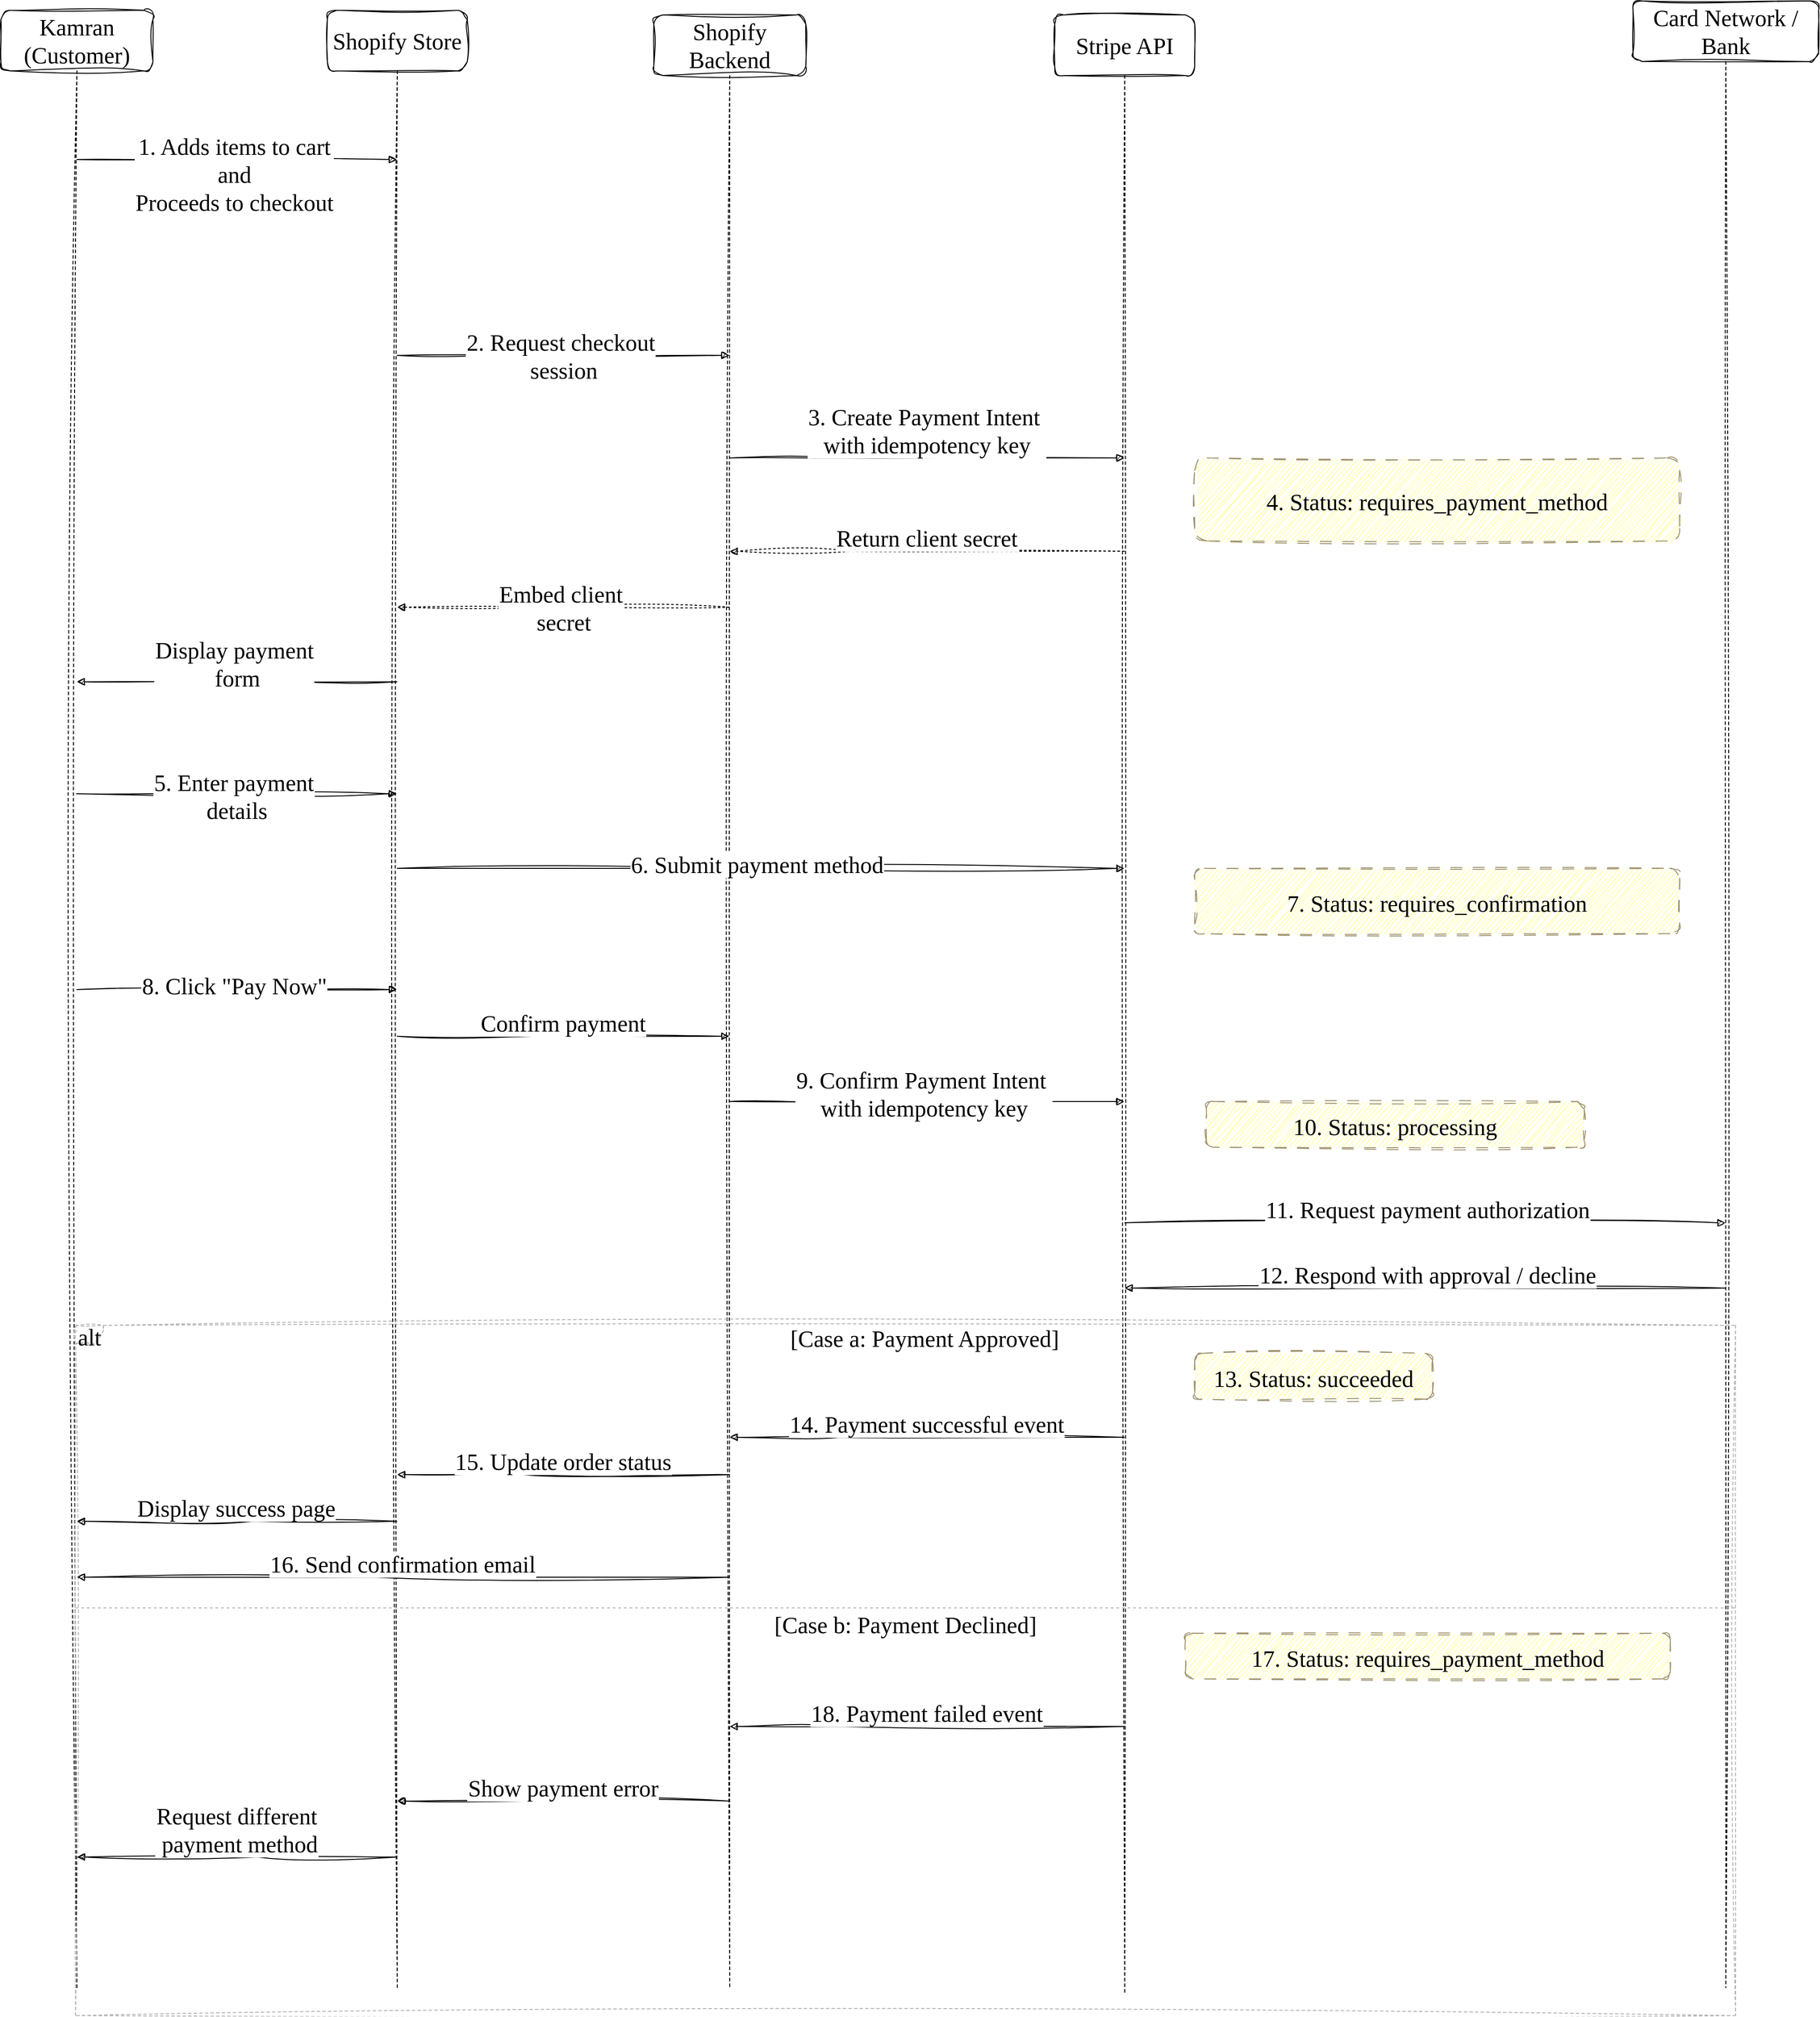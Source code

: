 <mxfile version="26.2.14">
  <diagram name="Page-1" id="UPiAZLYLy2CkkOvZXcHj">
    <mxGraphModel dx="2083" dy="1944" grid="1" gridSize="10" guides="1" tooltips="1" connect="1" arrows="1" fold="1" page="1" pageScale="1" pageWidth="2000" pageHeight="2500" math="0" shadow="0">
      <root>
        <mxCell id="0" />
        <mxCell id="1" parent="0" />
        <mxCell id="5miELfbbJMKruTsYyYmL-1" value="Kamran (Customer)" style="shape=umlLifeline;perimeter=lifelinePerimeter;whiteSpace=wrap;container=1;dropTarget=0;collapsible=0;recursiveResize=0;outlineConnect=0;portConstraint=eastwest;newEdgeStyle={&quot;edgeStyle&quot;:&quot;elbowEdgeStyle&quot;,&quot;elbow&quot;:&quot;vertical&quot;,&quot;curved&quot;:0,&quot;rounded&quot;:0};size=65;fontFamily=Gloria Hallelujah;fontSource=https%3A%2F%2Ffonts.googleapis.com%2Fcss%3Ffamily%3DGloria%2BHallelujah;sketch=1;curveFitting=1;jiggle=2;fontSize=25;rounded=1;" vertex="1" parent="1">
          <mxGeometry x="40" y="80" width="163" height="2120" as="geometry" />
        </mxCell>
        <mxCell id="5miELfbbJMKruTsYyYmL-2" value="Shopify Store" style="shape=umlLifeline;perimeter=lifelinePerimeter;whiteSpace=wrap;container=1;dropTarget=0;collapsible=0;recursiveResize=0;outlineConnect=0;portConstraint=eastwest;newEdgeStyle={&quot;edgeStyle&quot;:&quot;elbowEdgeStyle&quot;,&quot;elbow&quot;:&quot;vertical&quot;,&quot;curved&quot;:0,&quot;rounded&quot;:0};size=65;fontFamily=Gloria Hallelujah;fontSource=https%3A%2F%2Ffonts.googleapis.com%2Fcss%3Ffamily%3DGloria%2BHallelujah;sketch=1;curveFitting=1;jiggle=2;fontSize=25;rounded=1;" vertex="1" parent="1">
          <mxGeometry x="390" y="80" width="150" height="2120" as="geometry" />
        </mxCell>
        <mxCell id="5miELfbbJMKruTsYyYmL-3" value="Shopify Backend" style="shape=umlLifeline;perimeter=lifelinePerimeter;whiteSpace=wrap;container=1;dropTarget=0;collapsible=0;recursiveResize=0;outlineConnect=0;portConstraint=eastwest;newEdgeStyle={&quot;edgeStyle&quot;:&quot;elbowEdgeStyle&quot;,&quot;elbow&quot;:&quot;vertical&quot;,&quot;curved&quot;:0,&quot;rounded&quot;:0};size=65;fontFamily=Gloria Hallelujah;fontSource=https%3A%2F%2Ffonts.googleapis.com%2Fcss%3Ffamily%3DGloria%2BHallelujah;sketch=1;curveFitting=1;jiggle=2;fontSize=25;rounded=1;" vertex="1" parent="1">
          <mxGeometry x="740" y="85" width="163" height="2115" as="geometry" />
        </mxCell>
        <mxCell id="5miELfbbJMKruTsYyYmL-4" value="Stripe API" style="shape=umlLifeline;perimeter=lifelinePerimeter;whiteSpace=wrap;container=1;dropTarget=0;collapsible=0;recursiveResize=0;outlineConnect=0;portConstraint=eastwest;newEdgeStyle={&quot;edgeStyle&quot;:&quot;elbowEdgeStyle&quot;,&quot;elbow&quot;:&quot;vertical&quot;,&quot;curved&quot;:0,&quot;rounded&quot;:0};size=65;fontFamily=Gloria Hallelujah;fontSource=https%3A%2F%2Ffonts.googleapis.com%2Fcss%3Ffamily%3DGloria%2BHallelujah;sketch=1;curveFitting=1;jiggle=2;fontSize=25;rounded=1;" vertex="1" parent="1">
          <mxGeometry x="1170" y="85" width="150" height="2120" as="geometry" />
        </mxCell>
        <mxCell id="5miELfbbJMKruTsYyYmL-5" value="Card Network / Bank" style="shape=umlLifeline;perimeter=lifelinePerimeter;whiteSpace=wrap;container=1;dropTarget=0;collapsible=0;recursiveResize=0;outlineConnect=0;portConstraint=eastwest;newEdgeStyle={&quot;edgeStyle&quot;:&quot;elbowEdgeStyle&quot;,&quot;elbow&quot;:&quot;vertical&quot;,&quot;curved&quot;:0,&quot;rounded&quot;:0};size=65;fontFamily=Gloria Hallelujah;fontSource=https%3A%2F%2Ffonts.googleapis.com%2Fcss%3Ffamily%3DGloria%2BHallelujah;fontSize=25;sketch=1;curveFitting=1;jiggle=2;rounded=1;gradientColor=none;glass=0;" vertex="1" parent="1">
          <mxGeometry x="1790" y="70" width="199" height="2130" as="geometry" />
        </mxCell>
        <mxCell id="5miELfbbJMKruTsYyYmL-6" value="alt" style="shape=umlFrame;dashed=1;pointerEvents=0;dropTarget=0;strokeColor=#B3B3B3;height=20;width=30;fontFamily=Gloria Hallelujah;fontSource=https%3A%2F%2Ffonts.googleapis.com%2Fcss%3Ffamily%3DGloria%2BHallelujah;sketch=1;curveFitting=1;jiggle=2;fontSize=25;" vertex="1" parent="1">
          <mxGeometry x="120" y="1490" width="1780" height="740" as="geometry" />
        </mxCell>
        <mxCell id="5miELfbbJMKruTsYyYmL-7" value="[Case a: Payment Approved]" style="text;strokeColor=none;fillColor=none;align=center;verticalAlign=middle;whiteSpace=wrap;fontFamily=Gloria Hallelujah;fontSource=https%3A%2F%2Ffonts.googleapis.com%2Fcss%3Ffamily%3DGloria%2BHallelujah;fontSize=25;" vertex="1" parent="5miELfbbJMKruTsYyYmL-6">
          <mxGeometry x="40.888" width="1739.112" height="28.244" as="geometry" />
        </mxCell>
        <mxCell id="5miELfbbJMKruTsYyYmL-8" value="[Case b: Payment Declined]" style="shape=line;dashed=1;whiteSpace=wrap;verticalAlign=top;labelPosition=center;verticalLabelPosition=middle;align=center;strokeColor=#B3B3B3;fontFamily=Gloria Hallelujah;fontSource=https%3A%2F%2Ffonts.googleapis.com%2Fcss%3Ffamily%3DGloria%2BHallelujah;fontSize=25;" vertex="1" parent="5miELfbbJMKruTsYyYmL-6">
          <mxGeometry y="300.004" width="1780.0" height="5.649" as="geometry" />
        </mxCell>
        <mxCell id="5miELfbbJMKruTsYyYmL-9" value="1. Adds items to cart&#xa;and&#xa;Proceeds to checkout&#xa;" style="verticalAlign=bottom;edgeStyle=elbowEdgeStyle;elbow=vertical;curved=0;rounded=0;endArrow=block;fontFamily=Gloria Hallelujah;fontSource=https%3A%2F%2Ffonts.googleapis.com%2Fcss%3Ffamily%3DGloria%2BHallelujah;sketch=1;curveFitting=1;jiggle=2;fontSize=25;" edge="1" parent="1" source="5miELfbbJMKruTsYyYmL-1" target="5miELfbbJMKruTsYyYmL-2">
          <mxGeometry x="-0.016" y="-90" relative="1" as="geometry">
            <Array as="points">
              <mxPoint x="290" y="240" />
            </Array>
            <mxPoint as="offset" />
          </mxGeometry>
        </mxCell>
        <mxCell id="5miELfbbJMKruTsYyYmL-11" value="2. Request checkout&#xa; session" style="verticalAlign=bottom;edgeStyle=elbowEdgeStyle;elbow=vertical;curved=0;rounded=0;endArrow=block;fontFamily=Gloria Hallelujah;fontSource=https%3A%2F%2Ffonts.googleapis.com%2Fcss%3Ffamily%3DGloria%2BHallelujah;sketch=1;curveFitting=1;jiggle=2;fontSize=25;" edge="1" parent="1" source="5miELfbbJMKruTsYyYmL-2" target="5miELfbbJMKruTsYyYmL-3">
          <mxGeometry x="-0.015" y="-30" relative="1" as="geometry">
            <Array as="points">
              <mxPoint x="630" y="450" />
            </Array>
            <mxPoint as="offset" />
          </mxGeometry>
        </mxCell>
        <mxCell id="5miELfbbJMKruTsYyYmL-12" value="3. Create Payment Intent &#xa;with idempotency key" style="verticalAlign=bottom;edgeStyle=elbowEdgeStyle;elbow=vertical;curved=0;rounded=0;endArrow=block;fontFamily=Gloria Hallelujah;fontSource=https%3A%2F%2Ffonts.googleapis.com%2Fcss%3Ffamily%3DGloria%2BHallelujah;sketch=1;curveFitting=1;jiggle=2;fontSize=25;" edge="1" parent="1" source="5miELfbbJMKruTsYyYmL-3" target="5miELfbbJMKruTsYyYmL-4">
          <mxGeometry x="0.001" relative="1" as="geometry">
            <Array as="points">
              <mxPoint x="940" y="560" />
            </Array>
            <mxPoint as="offset" />
          </mxGeometry>
        </mxCell>
        <mxCell id="5miELfbbJMKruTsYyYmL-13" value="Return client secret" style="verticalAlign=bottom;edgeStyle=elbowEdgeStyle;elbow=vertical;curved=0;rounded=0;dashed=1;dashPattern=2 3;endArrow=block;fontFamily=Gloria Hallelujah;fontSource=https%3A%2F%2Ffonts.googleapis.com%2Fcss%3Ffamily%3DGloria%2BHallelujah;sketch=1;curveFitting=1;jiggle=2;fontSize=25;" edge="1" parent="1" source="5miELfbbJMKruTsYyYmL-4" target="5miELfbbJMKruTsYyYmL-3">
          <mxGeometry relative="1" as="geometry">
            <Array as="points">
              <mxPoint x="950" y="660" />
            </Array>
          </mxGeometry>
        </mxCell>
        <mxCell id="5miELfbbJMKruTsYyYmL-14" value="Embed client&#xa; secret" style="verticalAlign=bottom;edgeStyle=elbowEdgeStyle;elbow=vertical;curved=0;rounded=0;dashed=1;dashPattern=2 3;endArrow=block;fontFamily=Gloria Hallelujah;fontSource=https%3A%2F%2Ffonts.googleapis.com%2Fcss%3Ffamily%3DGloria%2BHallelujah;sketch=1;curveFitting=1;jiggle=2;fontSize=25;" edge="1" parent="1" source="5miELfbbJMKruTsYyYmL-3" target="5miELfbbJMKruTsYyYmL-2">
          <mxGeometry x="0.015" y="30" relative="1" as="geometry">
            <Array as="points">
              <mxPoint x="620" y="720" />
            </Array>
            <mxPoint as="offset" />
          </mxGeometry>
        </mxCell>
        <mxCell id="5miELfbbJMKruTsYyYmL-15" value="Display payment&#xa; form" style="verticalAlign=bottom;edgeStyle=elbowEdgeStyle;elbow=vertical;curved=0;rounded=0;endArrow=block;fontFamily=Gloria Hallelujah;fontSource=https%3A%2F%2Ffonts.googleapis.com%2Fcss%3Ffamily%3DGloria%2BHallelujah;sketch=1;curveFitting=1;jiggle=2;fontSize=25;" edge="1" parent="1" source="5miELfbbJMKruTsYyYmL-2" target="5miELfbbJMKruTsYyYmL-1">
          <mxGeometry x="0.016" y="10" relative="1" as="geometry">
            <Array as="points">
              <mxPoint x="330" y="800" />
            </Array>
            <mxPoint as="offset" />
          </mxGeometry>
        </mxCell>
        <mxCell id="5miELfbbJMKruTsYyYmL-16" value="5. Enter payment&#xa; details" style="verticalAlign=bottom;edgeStyle=elbowEdgeStyle;elbow=vertical;curved=0;rounded=0;endArrow=block;fontFamily=Gloria Hallelujah;fontSource=https%3A%2F%2Ffonts.googleapis.com%2Fcss%3Ffamily%3DGloria%2BHallelujah;sketch=1;curveFitting=1;jiggle=2;fontSize=25;" edge="1" parent="1">
          <mxGeometry x="-0.016" y="-32" relative="1" as="geometry">
            <Array as="points">
              <mxPoint x="312" y="920" />
            </Array>
            <mxPoint x="121" y="920" as="sourcePoint" />
            <mxPoint x="464.5" y="920" as="targetPoint" />
            <mxPoint as="offset" />
          </mxGeometry>
        </mxCell>
        <mxCell id="5miELfbbJMKruTsYyYmL-17" value="6. Submit payment method" style="verticalAlign=bottom;edgeStyle=elbowEdgeStyle;elbow=vertical;curved=0;rounded=0;endArrow=block;fontFamily=Gloria Hallelujah;fontSource=https%3A%2F%2Ffonts.googleapis.com%2Fcss%3Ffamily%3DGloria%2BHallelujah;sketch=1;curveFitting=1;jiggle=2;fontSize=25;" edge="1" parent="1" source="5miELfbbJMKruTsYyYmL-2" target="5miELfbbJMKruTsYyYmL-4">
          <mxGeometry x="-0.01" y="-10" relative="1" as="geometry">
            <Array as="points">
              <mxPoint x="800" y="1000" />
            </Array>
            <mxPoint as="offset" />
          </mxGeometry>
        </mxCell>
        <mxCell id="5miELfbbJMKruTsYyYmL-18" value="8. Click &quot;Pay Now&quot;" style="verticalAlign=bottom;edgeStyle=elbowEdgeStyle;elbow=vertical;curved=0;rounded=0;endArrow=block;fontFamily=Gloria Hallelujah;fontSource=https%3A%2F%2Ffonts.googleapis.com%2Fcss%3Ffamily%3DGloria%2BHallelujah;sketch=1;curveFitting=1;jiggle=2;fontSize=25;" edge="1" parent="1" source="5miELfbbJMKruTsYyYmL-1" target="5miELfbbJMKruTsYyYmL-2">
          <mxGeometry x="-0.016" y="-10" relative="1" as="geometry">
            <Array as="points">
              <mxPoint x="320" y="1130" />
            </Array>
            <mxPoint as="offset" />
          </mxGeometry>
        </mxCell>
        <mxCell id="5miELfbbJMKruTsYyYmL-19" value="Confirm payment" style="verticalAlign=bottom;edgeStyle=elbowEdgeStyle;elbow=vertical;curved=0;rounded=0;endArrow=block;fontFamily=Gloria Hallelujah;fontSource=https%3A%2F%2Ffonts.googleapis.com%2Fcss%3Ffamily%3DGloria%2BHallelujah;sketch=1;curveFitting=1;jiggle=2;fontSize=25;" edge="1" parent="1" source="5miELfbbJMKruTsYyYmL-2" target="5miELfbbJMKruTsYyYmL-3">
          <mxGeometry relative="1" as="geometry">
            <Array as="points">
              <mxPoint x="610" y="1180" />
            </Array>
          </mxGeometry>
        </mxCell>
        <mxCell id="5miELfbbJMKruTsYyYmL-20" value="9. Confirm Payment Intent &#xa;with idempotency key" style="verticalAlign=bottom;edgeStyle=elbowEdgeStyle;elbow=vertical;curved=0;rounded=0;endArrow=block;fontFamily=Gloria Hallelujah;fontSource=https%3A%2F%2Ffonts.googleapis.com%2Fcss%3Ffamily%3DGloria%2BHallelujah;sketch=1;curveFitting=1;jiggle=2;fontSize=25;" edge="1" parent="1" source="5miELfbbJMKruTsYyYmL-3" target="5miELfbbJMKruTsYyYmL-4">
          <mxGeometry x="-0.014" y="-21" relative="1" as="geometry">
            <Array as="points">
              <mxPoint x="936" y="1250" />
            </Array>
            <mxPoint as="offset" />
          </mxGeometry>
        </mxCell>
        <mxCell id="5miELfbbJMKruTsYyYmL-21" value="11. Request payment authorization" style="verticalAlign=bottom;edgeStyle=elbowEdgeStyle;elbow=vertical;curved=0;rounded=0;endArrow=block;fontFamily=Gloria Hallelujah;fontSource=https%3A%2F%2Ffonts.googleapis.com%2Fcss%3Ffamily%3DGloria%2BHallelujah;sketch=1;curveFitting=1;jiggle=2;fontSize=25;" edge="1" parent="1" source="5miELfbbJMKruTsYyYmL-4" target="5miELfbbJMKruTsYyYmL-5">
          <mxGeometry x="0.01" relative="1" as="geometry">
            <Array as="points">
              <mxPoint x="1560" y="1380" />
            </Array>
            <mxPoint as="offset" />
          </mxGeometry>
        </mxCell>
        <mxCell id="5miELfbbJMKruTsYyYmL-22" value="12. Respond with approval / decline" style="verticalAlign=bottom;edgeStyle=elbowEdgeStyle;elbow=vertical;curved=0;rounded=0;endArrow=block;fontFamily=Gloria Hallelujah;fontSource=https%3A%2F%2Ffonts.googleapis.com%2Fcss%3Ffamily%3DGloria%2BHallelujah;sketch=1;curveFitting=1;jiggle=2;fontSize=25;" edge="1" parent="1" source="5miELfbbJMKruTsYyYmL-5" target="5miELfbbJMKruTsYyYmL-4">
          <mxGeometry x="-0.01" relative="1" as="geometry">
            <Array as="points">
              <mxPoint x="1570" y="1450" />
            </Array>
            <mxPoint as="offset" />
          </mxGeometry>
        </mxCell>
        <mxCell id="5miELfbbJMKruTsYyYmL-23" value="14. Payment successful event" style="verticalAlign=bottom;edgeStyle=elbowEdgeStyle;elbow=vertical;curved=0;rounded=0;endArrow=block;fontFamily=Gloria Hallelujah;fontSource=https%3A%2F%2Ffonts.googleapis.com%2Fcss%3Ffamily%3DGloria%2BHallelujah;sketch=1;curveFitting=1;jiggle=2;fontSize=25;" edge="1" parent="1" source="5miELfbbJMKruTsYyYmL-4" target="5miELfbbJMKruTsYyYmL-3">
          <mxGeometry relative="1" as="geometry">
            <Array as="points">
              <mxPoint x="940" y="1610" />
            </Array>
          </mxGeometry>
        </mxCell>
        <mxCell id="5miELfbbJMKruTsYyYmL-24" value="15. Update order status" style="verticalAlign=bottom;edgeStyle=elbowEdgeStyle;elbow=vertical;curved=0;rounded=0;endArrow=block;fontFamily=Gloria Hallelujah;fontSource=https%3A%2F%2Ffonts.googleapis.com%2Fcss%3Ffamily%3DGloria%2BHallelujah;sketch=1;curveFitting=1;jiggle=2;fontSize=25;" edge="1" parent="1" source="5miELfbbJMKruTsYyYmL-3" target="5miELfbbJMKruTsYyYmL-2">
          <mxGeometry x="-0.001" relative="1" as="geometry">
            <Array as="points">
              <mxPoint x="600" y="1650" />
            </Array>
            <mxPoint as="offset" />
          </mxGeometry>
        </mxCell>
        <mxCell id="5miELfbbJMKruTsYyYmL-25" value="Display success page" style="verticalAlign=bottom;edgeStyle=elbowEdgeStyle;elbow=vertical;curved=0;rounded=0;endArrow=block;fontFamily=Gloria Hallelujah;fontSource=https%3A%2F%2Ffonts.googleapis.com%2Fcss%3Ffamily%3DGloria%2BHallelujah;sketch=1;curveFitting=1;jiggle=2;fontSize=25;" edge="1" parent="1" source="5miELfbbJMKruTsYyYmL-2" target="5miELfbbJMKruTsYyYmL-1">
          <mxGeometry x="0.002" relative="1" as="geometry">
            <Array as="points">
              <mxPoint x="310" y="1700" />
            </Array>
            <mxPoint as="offset" />
          </mxGeometry>
        </mxCell>
        <mxCell id="5miELfbbJMKruTsYyYmL-26" value="16. Send confirmation email" style="verticalAlign=bottom;edgeStyle=elbowEdgeStyle;elbow=vertical;curved=0;rounded=0;endArrow=block;fontFamily=Gloria Hallelujah;fontSource=https%3A%2F%2Ffonts.googleapis.com%2Fcss%3Ffamily%3DGloria%2BHallelujah;sketch=1;curveFitting=1;jiggle=2;fontSize=25;" edge="1" parent="1" source="5miELfbbJMKruTsYyYmL-3" target="5miELfbbJMKruTsYyYmL-1">
          <mxGeometry relative="1" as="geometry">
            <Array as="points">
              <mxPoint x="440" y="1760" />
            </Array>
            <mxPoint as="offset" />
          </mxGeometry>
        </mxCell>
        <mxCell id="5miELfbbJMKruTsYyYmL-27" value="18. Payment failed event" style="verticalAlign=bottom;edgeStyle=elbowEdgeStyle;elbow=vertical;curved=0;rounded=0;endArrow=block;fontFamily=Gloria Hallelujah;fontSource=https%3A%2F%2Ffonts.googleapis.com%2Fcss%3Ffamily%3DGloria%2BHallelujah;sketch=1;curveFitting=1;jiggle=2;fontSize=25;" edge="1" parent="1" source="5miELfbbJMKruTsYyYmL-4" target="5miELfbbJMKruTsYyYmL-3">
          <mxGeometry x="0.001" relative="1" as="geometry">
            <Array as="points">
              <mxPoint x="939" y="1920" />
            </Array>
            <mxPoint as="offset" />
          </mxGeometry>
        </mxCell>
        <mxCell id="5miELfbbJMKruTsYyYmL-28" value="Show payment error" style="verticalAlign=bottom;edgeStyle=elbowEdgeStyle;elbow=vertical;curved=0;rounded=0;endArrow=block;fontFamily=Gloria Hallelujah;fontSource=https%3A%2F%2Ffonts.googleapis.com%2Fcss%3Ffamily%3DGloria%2BHallelujah;sketch=1;curveFitting=1;jiggle=2;fontSize=25;" edge="1" parent="1" source="5miELfbbJMKruTsYyYmL-3" target="5miELfbbJMKruTsYyYmL-2">
          <mxGeometry relative="1" as="geometry">
            <Array as="points">
              <mxPoint x="600" y="2000" />
            </Array>
          </mxGeometry>
        </mxCell>
        <mxCell id="5miELfbbJMKruTsYyYmL-29" value="Request different&#xa; payment method" style="verticalAlign=bottom;edgeStyle=elbowEdgeStyle;elbow=vertical;curved=0;rounded=0;endArrow=block;fontFamily=Gloria Hallelujah;fontSource=https%3A%2F%2Ffonts.googleapis.com%2Fcss%3Ffamily%3DGloria%2BHallelujah;sketch=1;curveFitting=1;jiggle=2;fontSize=25;" edge="1" parent="1" source="5miELfbbJMKruTsYyYmL-2" target="5miELfbbJMKruTsYyYmL-1">
          <mxGeometry relative="1" as="geometry">
            <Array as="points">
              <mxPoint x="315" y="2060" />
            </Array>
          </mxGeometry>
        </mxCell>
        <mxCell id="5miELfbbJMKruTsYyYmL-30" value="4. Status: requires_payment_method" style="fillColor=#ffff88;strokeColor=#9E916F;fontFamily=Gloria Hallelujah;fontSource=https%3A%2F%2Ffonts.googleapis.com%2Fcss%3Ffamily%3DGloria%2BHallelujah;sketch=1;curveFitting=1;jiggle=2;fontSize=25;rounded=1;glass=0;dashed=1;dashPattern=12 12;" vertex="1" parent="1">
          <mxGeometry x="1320" y="560" width="520" height="89" as="geometry" />
        </mxCell>
        <mxCell id="5miELfbbJMKruTsYyYmL-31" value="7. Status: requires_confirmation" style="fillColor=#ffff88;strokeColor=#9E916F;fontFamily=Gloria Hallelujah;fontSource=https%3A%2F%2Ffonts.googleapis.com%2Fcss%3Ffamily%3DGloria%2BHallelujah;sketch=1;curveFitting=1;jiggle=2;fontSize=25;rounded=1;dashed=1;dashPattern=12 12;" vertex="1" parent="1">
          <mxGeometry x="1320" y="1000" width="520" height="70" as="geometry" />
        </mxCell>
        <mxCell id="5miELfbbJMKruTsYyYmL-32" value="10. Status: processing" style="fillColor=#ffff88;strokeColor=#9E916F;fontFamily=Gloria Hallelujah;fontSource=https%3A%2F%2Ffonts.googleapis.com%2Fcss%3Ffamily%3DGloria%2BHallelujah;sketch=1;curveFitting=1;jiggle=2;fontSize=25;rounded=1;dashed=1;dashPattern=12 12;" vertex="1" parent="1">
          <mxGeometry x="1332.5" y="1250" width="405" height="49" as="geometry" />
        </mxCell>
        <mxCell id="5miELfbbJMKruTsYyYmL-33" value="13. Status: succeeded" style="fillColor=#ffff88;strokeColor=#9E916F;fontFamily=Gloria Hallelujah;fontSource=https%3A%2F%2Ffonts.googleapis.com%2Fcss%3Ffamily%3DGloria%2BHallelujah;sketch=1;curveFitting=1;jiggle=2;fontSize=25;rounded=1;dashed=1;dashPattern=12 12;" vertex="1" parent="1">
          <mxGeometry x="1320" y="1520" width="255" height="49" as="geometry" />
        </mxCell>
        <mxCell id="5miELfbbJMKruTsYyYmL-34" value="17. Status: requires_payment_method" style="fillColor=#ffff88;strokeColor=#9E916F;fontFamily=Gloria Hallelujah;fontSource=https%3A%2F%2Ffonts.googleapis.com%2Fcss%3Ffamily%3DGloria%2BHallelujah;sketch=1;curveFitting=1;jiggle=2;fontSize=25;rounded=1;dashed=1;dashPattern=12 12;" vertex="1" parent="1">
          <mxGeometry x="1310" y="1820" width="520" height="49" as="geometry" />
        </mxCell>
      </root>
    </mxGraphModel>
  </diagram>
</mxfile>
